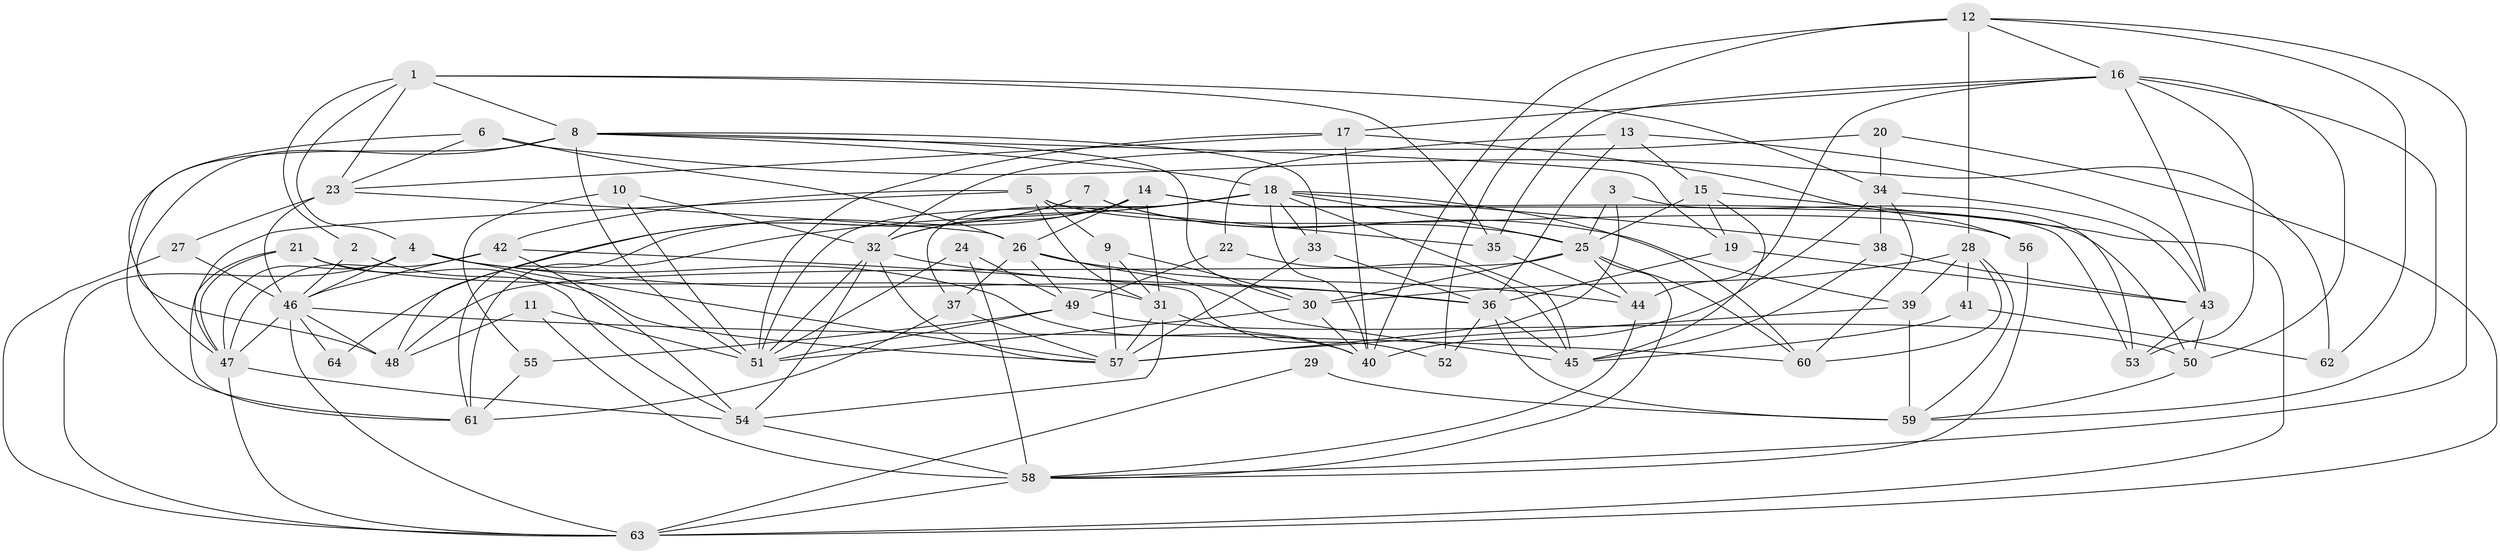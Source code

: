 // original degree distribution, {7: 0.046875, 4: 0.2421875, 5: 0.171875, 3: 0.296875, 6: 0.078125, 2: 0.140625, 8: 0.015625, 10: 0.0078125}
// Generated by graph-tools (version 1.1) at 2025/02/03/09/25 03:02:07]
// undirected, 64 vertices, 172 edges
graph export_dot {
graph [start="1"]
  node [color=gray90,style=filled];
  1;
  2;
  3;
  4;
  5;
  6;
  7;
  8;
  9;
  10;
  11;
  12;
  13;
  14;
  15;
  16;
  17;
  18;
  19;
  20;
  21;
  22;
  23;
  24;
  25;
  26;
  27;
  28;
  29;
  30;
  31;
  32;
  33;
  34;
  35;
  36;
  37;
  38;
  39;
  40;
  41;
  42;
  43;
  44;
  45;
  46;
  47;
  48;
  49;
  50;
  51;
  52;
  53;
  54;
  55;
  56;
  57;
  58;
  59;
  60;
  61;
  62;
  63;
  64;
  1 -- 2 [weight=1.0];
  1 -- 4 [weight=1.0];
  1 -- 8 [weight=1.0];
  1 -- 23 [weight=1.0];
  1 -- 34 [weight=1.0];
  1 -- 35 [weight=1.0];
  2 -- 46 [weight=1.0];
  2 -- 57 [weight=1.0];
  3 -- 25 [weight=1.0];
  3 -- 53 [weight=1.0];
  3 -- 57 [weight=1.0];
  4 -- 36 [weight=1.0];
  4 -- 40 [weight=1.0];
  4 -- 46 [weight=2.0];
  4 -- 47 [weight=1.0];
  4 -- 57 [weight=1.0];
  4 -- 63 [weight=1.0];
  5 -- 9 [weight=1.0];
  5 -- 31 [weight=1.0];
  5 -- 35 [weight=1.0];
  5 -- 42 [weight=1.0];
  5 -- 47 [weight=1.0];
  5 -- 56 [weight=1.0];
  6 -- 23 [weight=1.0];
  6 -- 26 [weight=1.0];
  6 -- 47 [weight=1.0];
  6 -- 62 [weight=1.0];
  7 -- 25 [weight=4.0];
  7 -- 39 [weight=1.0];
  7 -- 48 [weight=1.0];
  7 -- 64 [weight=1.0];
  8 -- 18 [weight=1.0];
  8 -- 19 [weight=1.0];
  8 -- 30 [weight=1.0];
  8 -- 33 [weight=1.0];
  8 -- 48 [weight=1.0];
  8 -- 51 [weight=1.0];
  8 -- 61 [weight=2.0];
  9 -- 30 [weight=1.0];
  9 -- 31 [weight=1.0];
  9 -- 57 [weight=1.0];
  10 -- 32 [weight=1.0];
  10 -- 51 [weight=1.0];
  10 -- 55 [weight=1.0];
  11 -- 48 [weight=1.0];
  11 -- 51 [weight=1.0];
  11 -- 58 [weight=1.0];
  12 -- 16 [weight=1.0];
  12 -- 28 [weight=2.0];
  12 -- 40 [weight=1.0];
  12 -- 52 [weight=1.0];
  12 -- 58 [weight=1.0];
  12 -- 62 [weight=1.0];
  13 -- 15 [weight=1.0];
  13 -- 22 [weight=1.0];
  13 -- 36 [weight=1.0];
  13 -- 43 [weight=1.0];
  14 -- 26 [weight=1.0];
  14 -- 31 [weight=1.0];
  14 -- 32 [weight=1.0];
  14 -- 50 [weight=1.0];
  14 -- 53 [weight=1.0];
  14 -- 61 [weight=1.0];
  15 -- 19 [weight=1.0];
  15 -- 25 [weight=1.0];
  15 -- 45 [weight=1.0];
  15 -- 63 [weight=1.0];
  16 -- 17 [weight=1.0];
  16 -- 35 [weight=1.0];
  16 -- 43 [weight=1.0];
  16 -- 44 [weight=1.0];
  16 -- 50 [weight=1.0];
  16 -- 53 [weight=1.0];
  16 -- 59 [weight=1.0];
  17 -- 23 [weight=1.0];
  17 -- 40 [weight=1.0];
  17 -- 51 [weight=1.0];
  17 -- 56 [weight=1.0];
  18 -- 25 [weight=1.0];
  18 -- 32 [weight=1.0];
  18 -- 33 [weight=1.0];
  18 -- 37 [weight=2.0];
  18 -- 38 [weight=1.0];
  18 -- 40 [weight=1.0];
  18 -- 45 [weight=1.0];
  18 -- 51 [weight=1.0];
  18 -- 60 [weight=1.0];
  18 -- 61 [weight=1.0];
  19 -- 36 [weight=1.0];
  19 -- 43 [weight=1.0];
  20 -- 32 [weight=1.0];
  20 -- 34 [weight=1.0];
  20 -- 63 [weight=1.0];
  21 -- 31 [weight=1.0];
  21 -- 47 [weight=1.0];
  21 -- 54 [weight=1.0];
  21 -- 61 [weight=2.0];
  22 -- 45 [weight=1.0];
  22 -- 49 [weight=1.0];
  23 -- 26 [weight=1.0];
  23 -- 27 [weight=1.0];
  23 -- 46 [weight=3.0];
  24 -- 49 [weight=1.0];
  24 -- 51 [weight=1.0];
  24 -- 58 [weight=1.0];
  25 -- 30 [weight=1.0];
  25 -- 44 [weight=1.0];
  25 -- 48 [weight=1.0];
  25 -- 58 [weight=1.0];
  25 -- 60 [weight=1.0];
  26 -- 37 [weight=1.0];
  26 -- 44 [weight=1.0];
  26 -- 45 [weight=2.0];
  26 -- 49 [weight=1.0];
  27 -- 46 [weight=1.0];
  27 -- 63 [weight=1.0];
  28 -- 30 [weight=1.0];
  28 -- 39 [weight=1.0];
  28 -- 41 [weight=1.0];
  28 -- 59 [weight=1.0];
  28 -- 60 [weight=1.0];
  29 -- 59 [weight=2.0];
  29 -- 63 [weight=1.0];
  30 -- 40 [weight=1.0];
  30 -- 51 [weight=1.0];
  31 -- 40 [weight=1.0];
  31 -- 54 [weight=1.0];
  31 -- 57 [weight=1.0];
  32 -- 36 [weight=1.0];
  32 -- 51 [weight=1.0];
  32 -- 54 [weight=1.0];
  32 -- 57 [weight=1.0];
  33 -- 36 [weight=1.0];
  33 -- 57 [weight=1.0];
  34 -- 38 [weight=1.0];
  34 -- 40 [weight=1.0];
  34 -- 43 [weight=1.0];
  34 -- 60 [weight=1.0];
  35 -- 44 [weight=1.0];
  36 -- 45 [weight=1.0];
  36 -- 52 [weight=1.0];
  36 -- 59 [weight=1.0];
  37 -- 57 [weight=1.0];
  37 -- 61 [weight=2.0];
  38 -- 43 [weight=1.0];
  38 -- 45 [weight=1.0];
  39 -- 57 [weight=1.0];
  39 -- 59 [weight=1.0];
  41 -- 45 [weight=1.0];
  41 -- 62 [weight=1.0];
  42 -- 46 [weight=1.0];
  42 -- 47 [weight=1.0];
  42 -- 52 [weight=1.0];
  42 -- 54 [weight=1.0];
  43 -- 50 [weight=1.0];
  43 -- 53 [weight=1.0];
  44 -- 58 [weight=1.0];
  46 -- 47 [weight=1.0];
  46 -- 48 [weight=1.0];
  46 -- 60 [weight=2.0];
  46 -- 63 [weight=2.0];
  46 -- 64 [weight=1.0];
  47 -- 54 [weight=1.0];
  47 -- 63 [weight=1.0];
  49 -- 50 [weight=1.0];
  49 -- 51 [weight=1.0];
  49 -- 55 [weight=1.0];
  50 -- 59 [weight=1.0];
  54 -- 58 [weight=1.0];
  55 -- 61 [weight=2.0];
  56 -- 58 [weight=1.0];
  58 -- 63 [weight=2.0];
}
